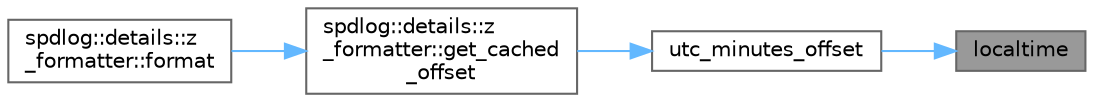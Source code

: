 digraph "localtime"
{
 // LATEX_PDF_SIZE
  bgcolor="transparent";
  edge [fontname=Helvetica,fontsize=10,labelfontname=Helvetica,labelfontsize=10];
  node [fontname=Helvetica,fontsize=10,shape=box,height=0.2,width=0.4];
  rankdir="RL";
  Node1 [id="Node000001",label="localtime",height=0.2,width=0.4,color="gray40", fillcolor="grey60", style="filled", fontcolor="black",tooltip=" "];
  Node1 -> Node2 [id="edge1_Node000001_Node000002",dir="back",color="steelblue1",style="solid",tooltip=" "];
  Node2 [id="Node000002",label="utc_minutes_offset",height=0.2,width=0.4,color="grey40", fillcolor="white", style="filled",URL="$namespacespdlog_1_1details_1_1os.html#ad50492bf962b3cef5d84773497b498de",tooltip=" "];
  Node2 -> Node3 [id="edge2_Node000002_Node000003",dir="back",color="steelblue1",style="solid",tooltip=" "];
  Node3 [id="Node000003",label="spdlog::details::z\l_formatter::get_cached\l_offset",height=0.2,width=0.4,color="grey40", fillcolor="white", style="filled",URL="$classspdlog_1_1details_1_1z__formatter.html#a82f92a0d382ba89f217f828820040465",tooltip=" "];
  Node3 -> Node4 [id="edge3_Node000003_Node000004",dir="back",color="steelblue1",style="solid",tooltip=" "];
  Node4 [id="Node000004",label="spdlog::details::z\l_formatter::format",height=0.2,width=0.4,color="grey40", fillcolor="white", style="filled",URL="$classspdlog_1_1details_1_1z__formatter.html#a5ed50973366c25de18e5fb95be6bbf77",tooltip=" "];
}
